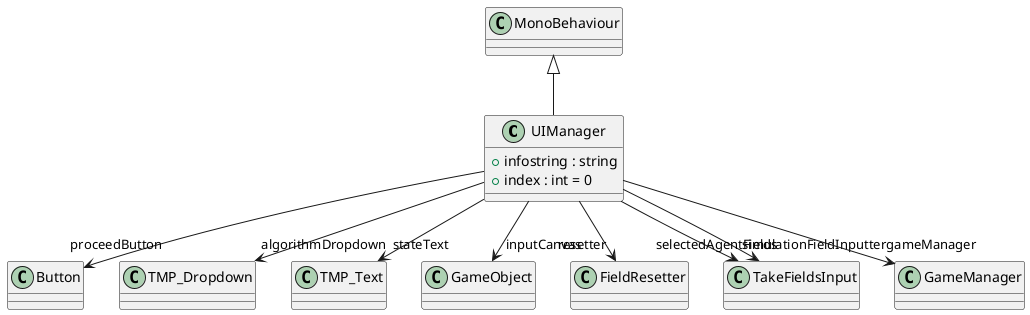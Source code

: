 @startuml
class UIManager {
    + infostring : string
    + index : int = 0
}
MonoBehaviour <|-- UIManager
UIManager --> "proceedButton" Button
UIManager --> "algorithmDropdown" TMP_Dropdown
UIManager --> "stateText" TMP_Text
UIManager --> "inputCanvas" GameObject
UIManager --> "resetter" FieldResetter
UIManager --> "simulationFieldInputter" TakeFieldsInput
UIManager --> "selectedAgentFields" TakeFieldsInput
UIManager --> "gameManager" GameManager
@enduml
